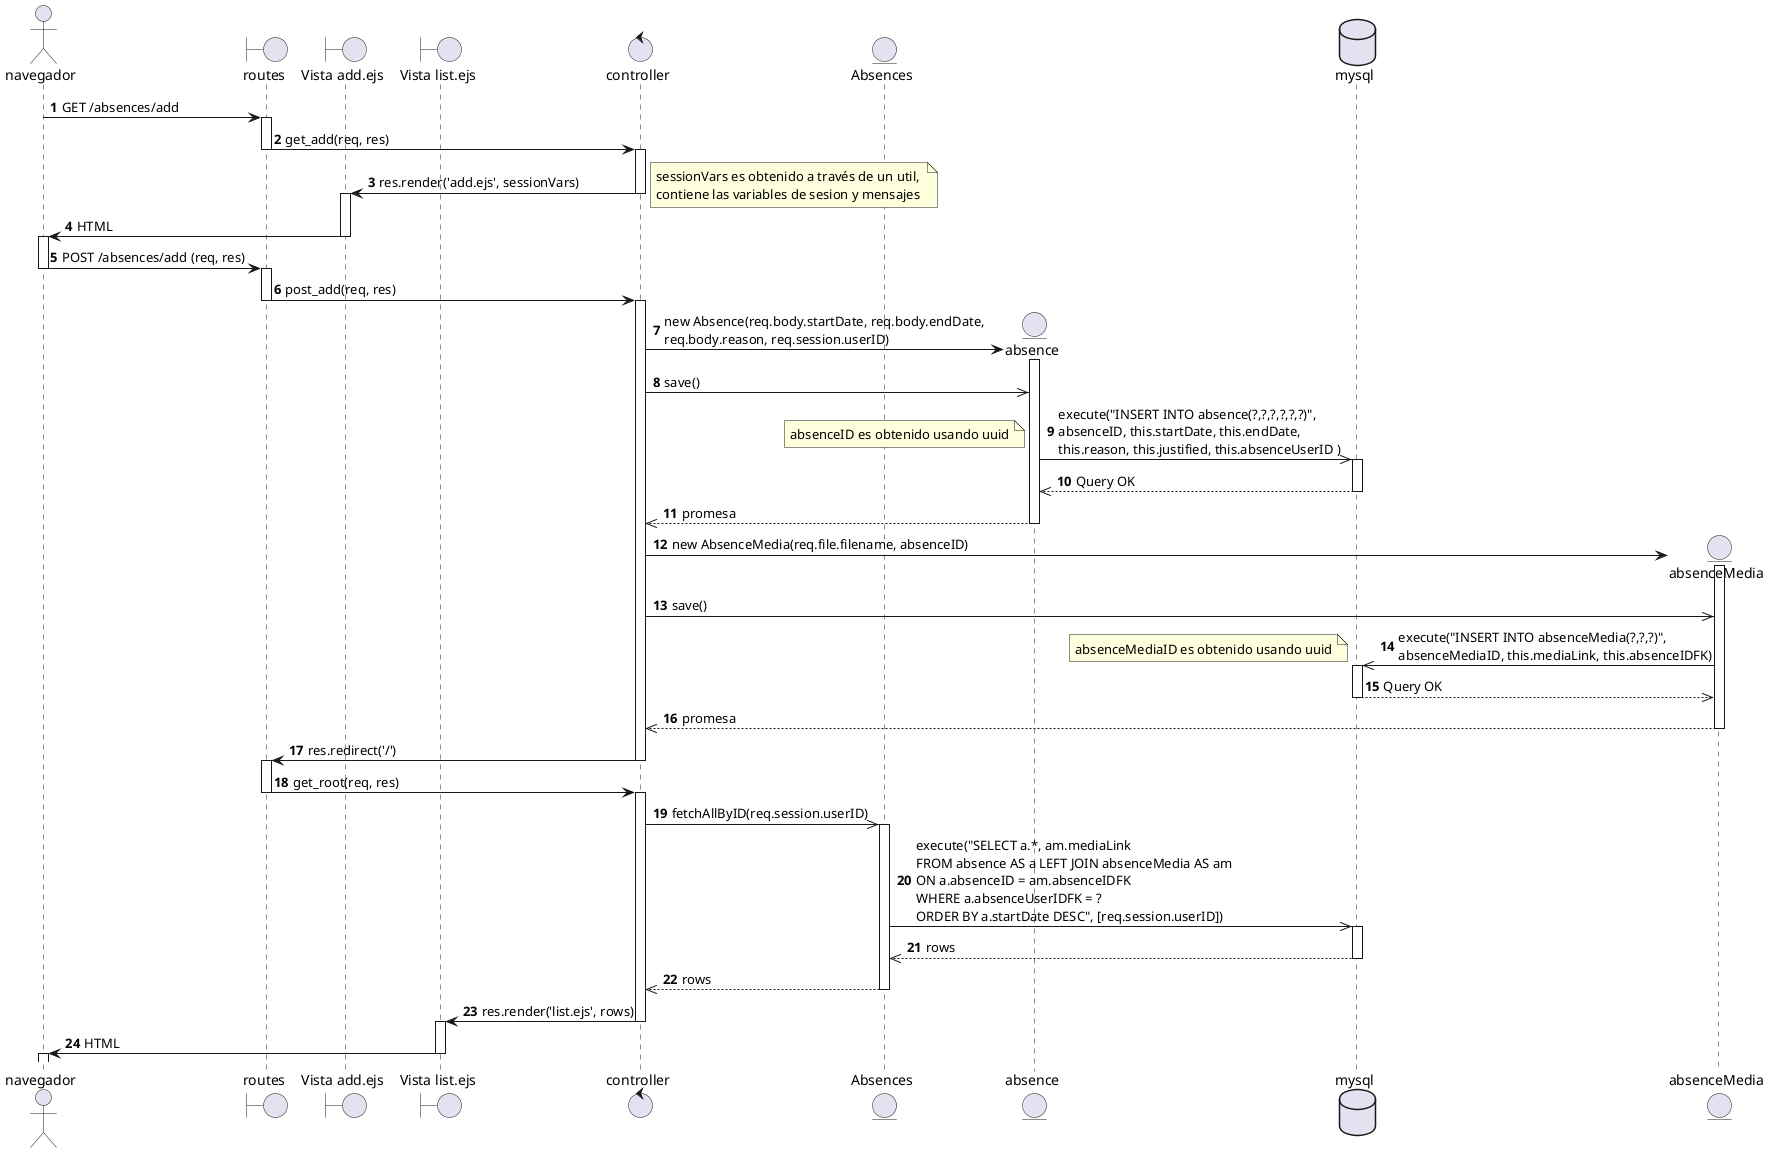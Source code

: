 @startuml

actor navegador
boundary routes
boundary "Vista add.ejs" as add
boundary "Vista list.ejs" as list
control controller

autonumber
navegador -> routes: GET /absences/add
activate routes
routes -> controller: get_add(req, res)
deactivate routes
activate controller
controller -> add: res.render('add.ejs', sessionVars)
note right: sessionVars es obtenido a través de un util, \ncontiene las variables de sesion y mensajes 
deactivate controller
activate add
add -> navegador: HTML
deactivate add
activate navegador

navegador -> routes: POST /absences/add (req, res)
deactivate navegador
activate routes
routes -> controller: post_add(req, res)
deactivate routes
activate controller

entity Absences

create entity absence
controller -> absence: new Absence(req.body.startDate, req.body.endDate, \nreq.body.reason, req.session.userID)
activate absence
controller ->> absence: save()
database mysql

absence ->> mysql: execute("INSERT INTO absence(?,?,?,?,?,?)",\nabsenceID, this.startDate, this.endDate, \nthis.reason, this.justified, this.absenceUserID )
note left: absenceID es obtenido usando uuid 

activate mysql
mysql -->> absence: Query OK
deactivate mysql
absence -->> controller: promesa
deactivate absence

create entity absenceMedia
controller -> absenceMedia: new AbsenceMedia(req.file.filename, absenceID)
activate absenceMedia
controller ->> absenceMedia : save()

absenceMedia ->> mysql: execute("INSERT INTO absenceMedia(?,?,?)", \nabsenceMediaID, this.mediaLink, this.absenceIDFK)
note left: absenceMediaID es obtenido usando uuid 
activate mysql
mysql -->> absenceMedia: Query OK
deactivate mysql
absenceMedia -->> controller: promesa
deactivate absenceMedia

controller -> routes: res.redirect('/')
deactivate controller

activate routes
routes -> controller: get_root(req, res) 
deactivate routes
activate controller
controller ->> Absences: fetchAllByID(req.session.userID)
activate Absences
Absences ->> mysql: execute("SELECT a.*, am.mediaLink \nFROM absence AS a LEFT JOIN absenceMedia AS am \nON a.absenceID = am.absenceIDFK \nWHERE a.absenceUserIDFK = ? \nORDER BY a.startDate DESC", [req.session.userID])
activate mysql
mysql -->> Absences: rows
deactivate mysql
Absences -->> controller: rows
deactivate Absences

controller -> list: res.render('list.ejs', rows)
deactivate controller
activate list
list -> navegador: HTML
deactivate list
activate navegador

@enduml
